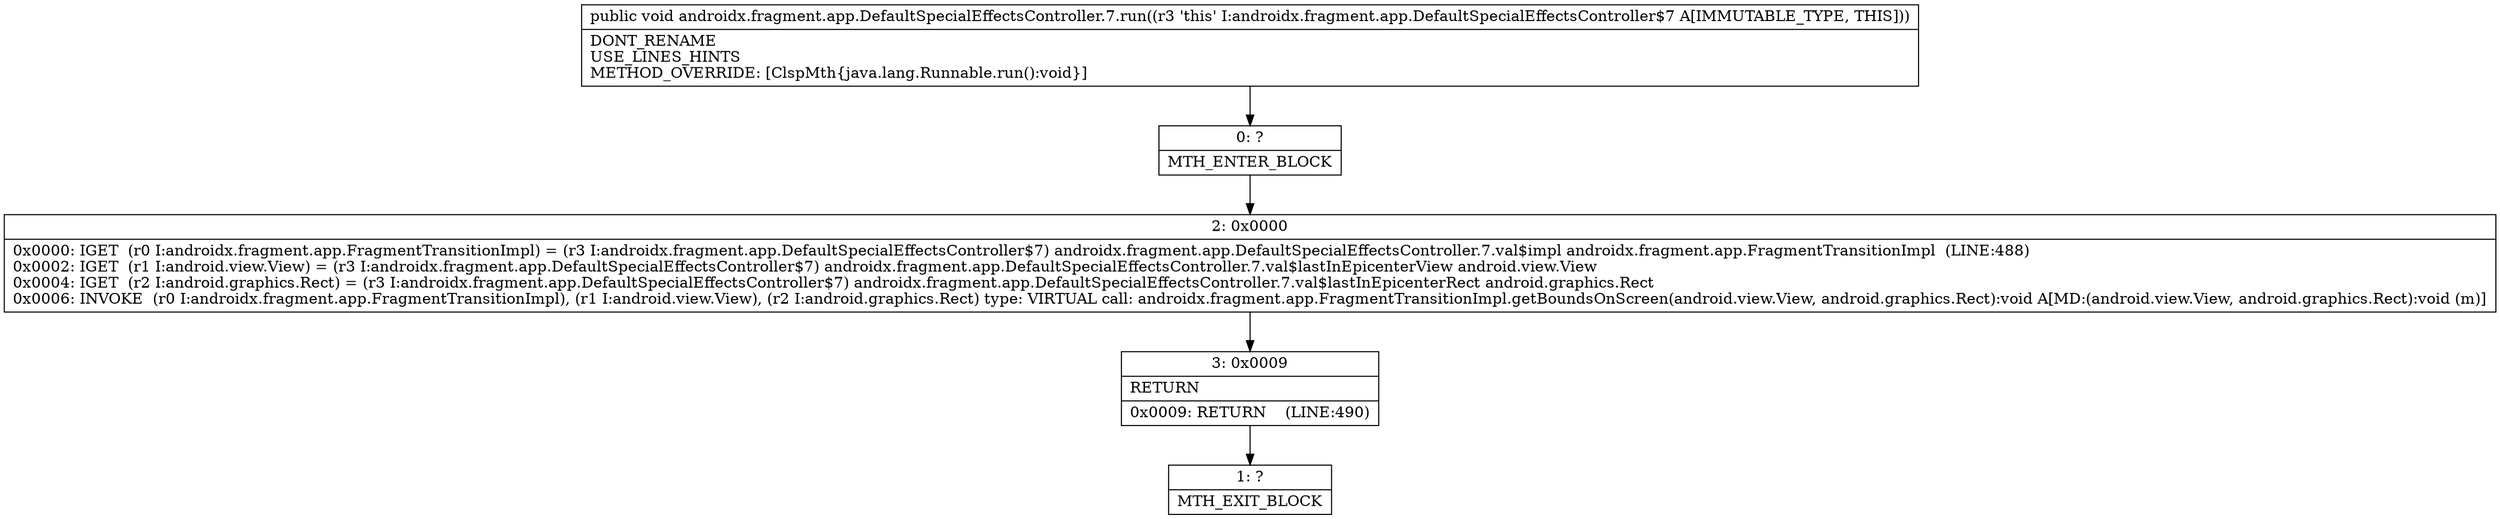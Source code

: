 digraph "CFG forandroidx.fragment.app.DefaultSpecialEffectsController.7.run()V" {
Node_0 [shape=record,label="{0\:\ ?|MTH_ENTER_BLOCK\l}"];
Node_2 [shape=record,label="{2\:\ 0x0000|0x0000: IGET  (r0 I:androidx.fragment.app.FragmentTransitionImpl) = (r3 I:androidx.fragment.app.DefaultSpecialEffectsController$7) androidx.fragment.app.DefaultSpecialEffectsController.7.val$impl androidx.fragment.app.FragmentTransitionImpl  (LINE:488)\l0x0002: IGET  (r1 I:android.view.View) = (r3 I:androidx.fragment.app.DefaultSpecialEffectsController$7) androidx.fragment.app.DefaultSpecialEffectsController.7.val$lastInEpicenterView android.view.View \l0x0004: IGET  (r2 I:android.graphics.Rect) = (r3 I:androidx.fragment.app.DefaultSpecialEffectsController$7) androidx.fragment.app.DefaultSpecialEffectsController.7.val$lastInEpicenterRect android.graphics.Rect \l0x0006: INVOKE  (r0 I:androidx.fragment.app.FragmentTransitionImpl), (r1 I:android.view.View), (r2 I:android.graphics.Rect) type: VIRTUAL call: androidx.fragment.app.FragmentTransitionImpl.getBoundsOnScreen(android.view.View, android.graphics.Rect):void A[MD:(android.view.View, android.graphics.Rect):void (m)]\l}"];
Node_3 [shape=record,label="{3\:\ 0x0009|RETURN\l|0x0009: RETURN    (LINE:490)\l}"];
Node_1 [shape=record,label="{1\:\ ?|MTH_EXIT_BLOCK\l}"];
MethodNode[shape=record,label="{public void androidx.fragment.app.DefaultSpecialEffectsController.7.run((r3 'this' I:androidx.fragment.app.DefaultSpecialEffectsController$7 A[IMMUTABLE_TYPE, THIS]))  | DONT_RENAME\lUSE_LINES_HINTS\lMETHOD_OVERRIDE: [ClspMth\{java.lang.Runnable.run():void\}]\l}"];
MethodNode -> Node_0;Node_0 -> Node_2;
Node_2 -> Node_3;
Node_3 -> Node_1;
}

